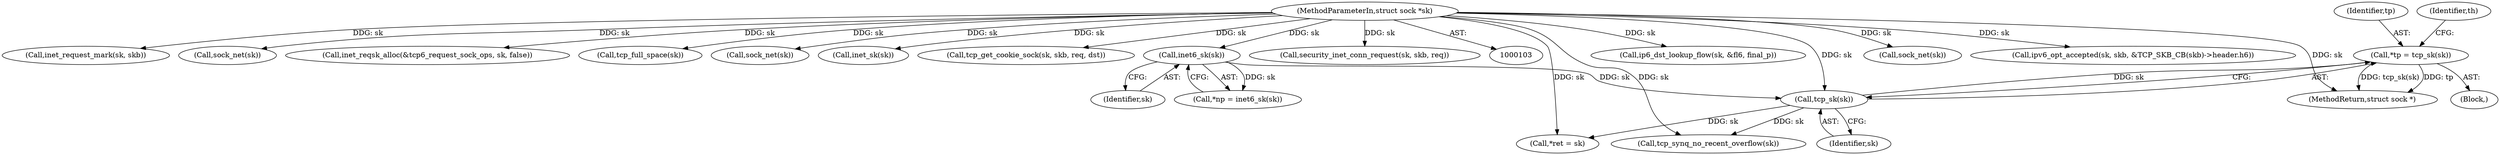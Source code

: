digraph "0_linux_45f6fad84cc305103b28d73482b344d7f5b76f39_14@pointer" {
"1000116" [label="(Call,*tp = tcp_sk(sk))"];
"1000118" [label="(Call,tcp_sk(sk))"];
"1000113" [label="(Call,inet6_sk(sk))"];
"1000104" [label="(MethodParameterIn,struct sock *sk)"];
"1000497" [label="(Call,ip6_dst_lookup_flow(sk, &fl6, final_p))"];
"1000119" [label="(Identifier,sk)"];
"1000135" [label="(Call,*ret = sk)"];
"1000543" [label="(Call,sock_net(sk))"];
"1000104" [label="(MethodParameterIn,struct sock *sk)"];
"1000269" [label="(Call,ipv6_opt_accepted(sk, skb, &TCP_SKB_CB(skb)->header.h6))"];
"1000351" [label="(Call,inet_request_mark(sk, skb))"];
"1000116" [label="(Call,*tp = tcp_sk(sk))"];
"1000156" [label="(Call,tcp_synq_no_recent_overflow(sk))"];
"1000111" [label="(Call,*np = inet6_sk(sk))"];
"1000122" [label="(Identifier,th)"];
"1000177" [label="(Call,sock_net(sk))"];
"1000203" [label="(Call,inet_reqsk_alloc(&tcp6_request_sock_ops, sk, false))"];
"1000510" [label="(Call,tcp_full_space(sk))"];
"1000172" [label="(Call,sock_net(sk))"];
"1000113" [label="(Call,inet6_sk(sk))"];
"1000487" [label="(Call,inet_sk(sk))"];
"1000114" [label="(Identifier,sk)"];
"1000548" [label="(Call,tcp_get_cookie_sock(sk, skb, req, dst))"];
"1000561" [label="(MethodReturn,struct sock *)"];
"1000106" [label="(Block,)"];
"1000118" [label="(Call,tcp_sk(sk))"];
"1000226" [label="(Call,security_inet_conn_request(sk, skb, req))"];
"1000117" [label="(Identifier,tp)"];
"1000116" -> "1000106"  [label="AST: "];
"1000116" -> "1000118"  [label="CFG: "];
"1000117" -> "1000116"  [label="AST: "];
"1000118" -> "1000116"  [label="AST: "];
"1000122" -> "1000116"  [label="CFG: "];
"1000116" -> "1000561"  [label="DDG: tp"];
"1000116" -> "1000561"  [label="DDG: tcp_sk(sk)"];
"1000118" -> "1000116"  [label="DDG: sk"];
"1000118" -> "1000119"  [label="CFG: "];
"1000119" -> "1000118"  [label="AST: "];
"1000113" -> "1000118"  [label="DDG: sk"];
"1000104" -> "1000118"  [label="DDG: sk"];
"1000118" -> "1000135"  [label="DDG: sk"];
"1000118" -> "1000156"  [label="DDG: sk"];
"1000113" -> "1000111"  [label="AST: "];
"1000113" -> "1000114"  [label="CFG: "];
"1000114" -> "1000113"  [label="AST: "];
"1000111" -> "1000113"  [label="CFG: "];
"1000113" -> "1000111"  [label="DDG: sk"];
"1000104" -> "1000113"  [label="DDG: sk"];
"1000104" -> "1000103"  [label="AST: "];
"1000104" -> "1000561"  [label="DDG: sk"];
"1000104" -> "1000135"  [label="DDG: sk"];
"1000104" -> "1000156"  [label="DDG: sk"];
"1000104" -> "1000172"  [label="DDG: sk"];
"1000104" -> "1000177"  [label="DDG: sk"];
"1000104" -> "1000203"  [label="DDG: sk"];
"1000104" -> "1000226"  [label="DDG: sk"];
"1000104" -> "1000269"  [label="DDG: sk"];
"1000104" -> "1000351"  [label="DDG: sk"];
"1000104" -> "1000487"  [label="DDG: sk"];
"1000104" -> "1000497"  [label="DDG: sk"];
"1000104" -> "1000510"  [label="DDG: sk"];
"1000104" -> "1000543"  [label="DDG: sk"];
"1000104" -> "1000548"  [label="DDG: sk"];
}
